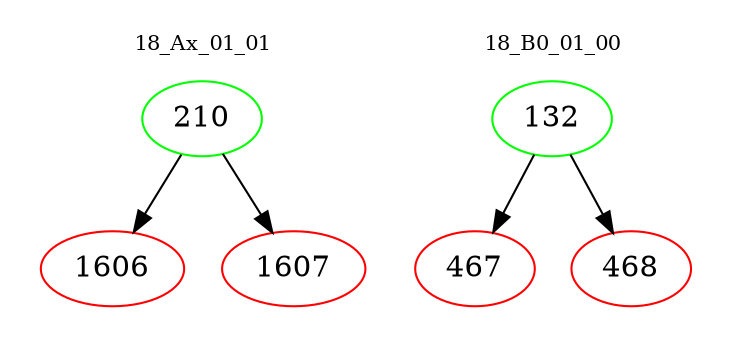 digraph{
subgraph cluster_0 {
color = white
label = "18_Ax_01_01";
fontsize=10;
T0_210 [label="210", color="green"]
T0_210 -> T0_1606 [color="black"]
T0_1606 [label="1606", color="red"]
T0_210 -> T0_1607 [color="black"]
T0_1607 [label="1607", color="red"]
}
subgraph cluster_1 {
color = white
label = "18_B0_01_00";
fontsize=10;
T1_132 [label="132", color="green"]
T1_132 -> T1_467 [color="black"]
T1_467 [label="467", color="red"]
T1_132 -> T1_468 [color="black"]
T1_468 [label="468", color="red"]
}
}
